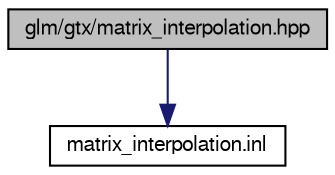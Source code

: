 digraph "glm/gtx/matrix_interpolation.hpp"
{
  edge [fontname="FreeSans",fontsize="10",labelfontname="FreeSans",labelfontsize="10"];
  node [fontname="FreeSans",fontsize="10",shape=record];
  Node1 [label="glm/gtx/matrix_interpolation.hpp",height=0.2,width=0.4,color="black", fillcolor="grey75", style="filled" fontcolor="black"];
  Node1 -> Node2 [color="midnightblue",fontsize="10",style="solid",fontname="FreeSans"];
  Node2 [label="matrix_interpolation.inl",height=0.2,width=0.4,color="black", fillcolor="white", style="filled",URL="$d8/d2e/matrix__interpolation_8inl.html"];
}
